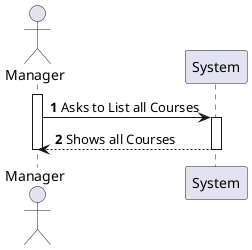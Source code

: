 @startuml
autonumber

autoactivate on

actor Manager
activate Manager


Manager -> System: Asks to List all Courses
System --> Manager: Shows all Courses

deactivate Manager

@enduml
